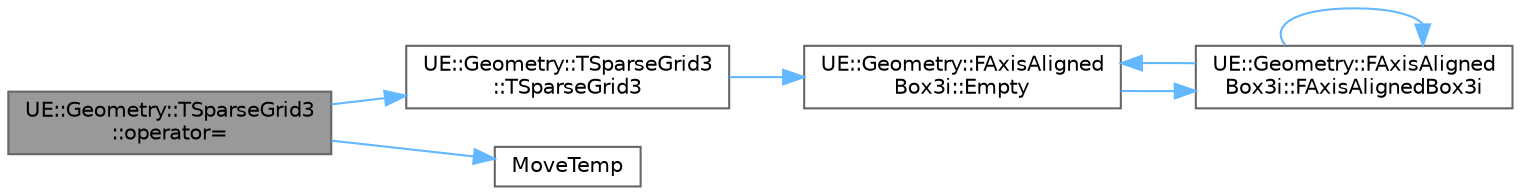 digraph "UE::Geometry::TSparseGrid3::operator="
{
 // INTERACTIVE_SVG=YES
 // LATEX_PDF_SIZE
  bgcolor="transparent";
  edge [fontname=Helvetica,fontsize=10,labelfontname=Helvetica,labelfontsize=10];
  node [fontname=Helvetica,fontsize=10,shape=box,height=0.2,width=0.4];
  rankdir="LR";
  Node1 [id="Node000001",label="UE::Geometry::TSparseGrid3\l::operator=",height=0.2,width=0.4,color="gray40", fillcolor="grey60", style="filled", fontcolor="black",tooltip=" "];
  Node1 -> Node2 [id="edge1_Node000001_Node000002",color="steelblue1",style="solid",tooltip=" "];
  Node2 [id="Node000002",label="UE::Geometry::TSparseGrid3\l::TSparseGrid3",height=0.2,width=0.4,color="grey40", fillcolor="white", style="filled",URL="$d4/de8/classUE_1_1Geometry_1_1TSparseGrid3.html#a3782394b19805549e48acc33e68dd281",tooltip="Create empty grid."];
  Node2 -> Node3 [id="edge2_Node000002_Node000003",color="steelblue1",style="solid",tooltip=" "];
  Node3 [id="Node000003",label="UE::Geometry::FAxisAligned\lBox3i::Empty",height=0.2,width=0.4,color="grey40", fillcolor="white", style="filled",URL="$db/d9f/structUE_1_1Geometry_1_1FAxisAlignedBox3i.html#a4038011c69113b30faf8e8c14e1161f8",tooltip=" "];
  Node3 -> Node4 [id="edge3_Node000003_Node000004",color="steelblue1",style="solid",tooltip=" "];
  Node4 [id="Node000004",label="UE::Geometry::FAxisAligned\lBox3i::FAxisAlignedBox3i",height=0.2,width=0.4,color="grey40", fillcolor="white", style="filled",URL="$db/d9f/structUE_1_1Geometry_1_1FAxisAlignedBox3i.html#a209843c3c32970987f0e298c9fcb971d",tooltip=" "];
  Node4 -> Node4 [id="edge4_Node000004_Node000004",color="steelblue1",style="solid",tooltip=" "];
  Node4 -> Node3 [id="edge5_Node000004_Node000003",color="steelblue1",style="solid",tooltip=" "];
  Node1 -> Node5 [id="edge6_Node000001_Node000005",color="steelblue1",style="solid",tooltip=" "];
  Node5 [id="Node000005",label="MoveTemp",height=0.2,width=0.4,color="grey40", fillcolor="white", style="filled",URL="$d4/d24/UnrealTemplate_8h.html#ad5e6c049aeb9c9115fec514ba581dbb6",tooltip="MoveTemp will cast a reference to an rvalue reference."];
}
